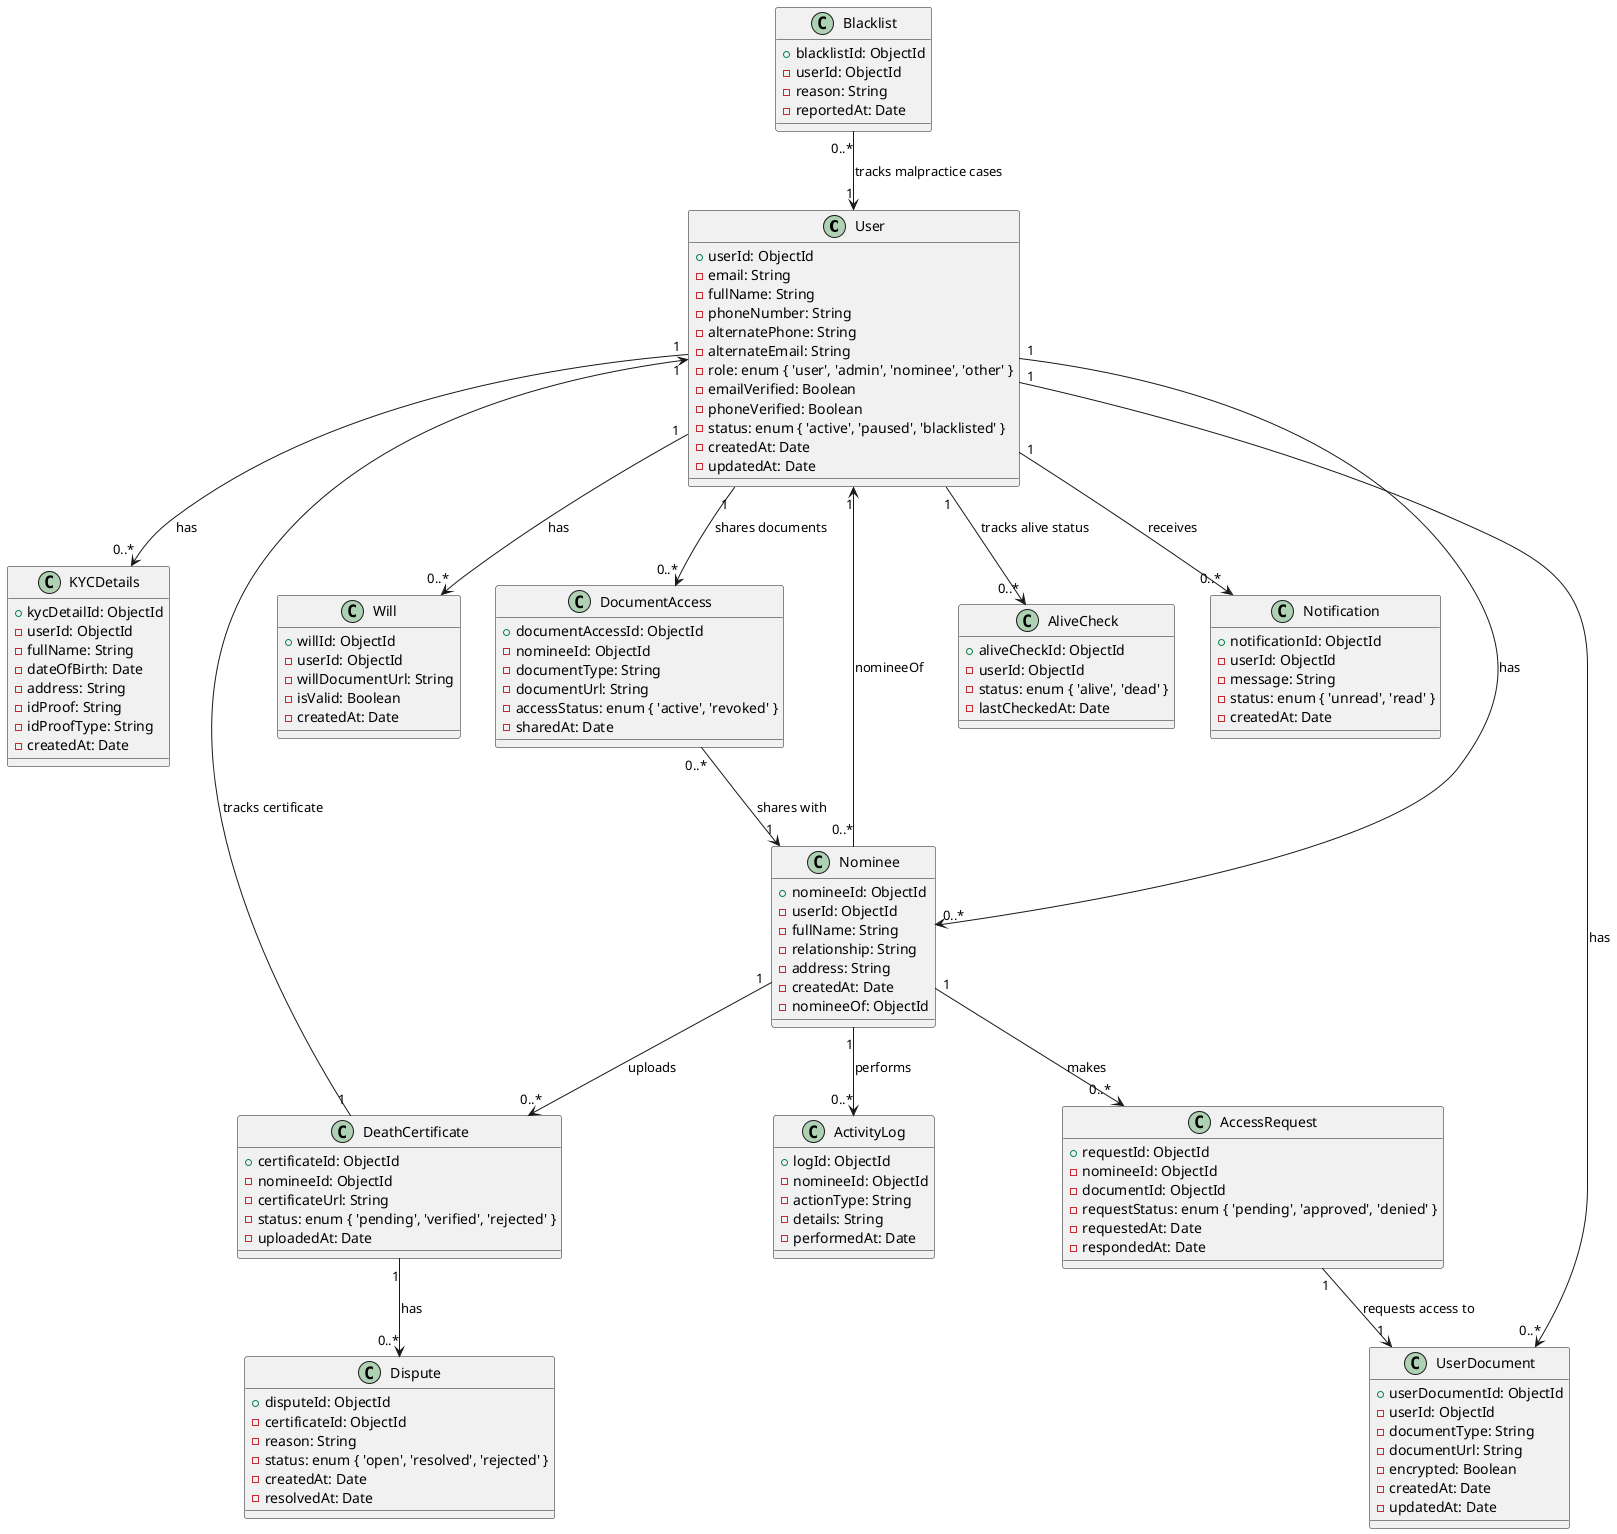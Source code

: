 @startuml
' User class with basic information
class User {
  + userId: ObjectId
  - email: String
  - fullName: String
  - phoneNumber: String
  - alternatePhone: String
  - alternateEmail: String
  - role: enum { 'user', 'admin', 'nominee', 'other' }
  - emailVerified: Boolean
  - phoneVerified: Boolean
  - status: enum { 'active', 'paused', 'blacklisted' }
  - createdAt: Date
  - updatedAt: Date
}

' KYCDetails class
class KYCDetails {
  + kycDetailId: ObjectId
  - userId: ObjectId
  - fullName: String
  - dateOfBirth: Date
  - address: String
  - idProof: String
  - idProofType: String
  - createdAt: Date
}

' Nominee class
class Nominee {
  + nomineeId: ObjectId
  - userId: ObjectId
  - fullName: String
  - relationship: String
  - address: String
  - createdAt: Date
  - nomineeOf: ObjectId
}

' DeathCertificate class
class DeathCertificate {
  + certificateId: ObjectId
  - nomineeId: ObjectId
  - certificateUrl: String
  - status: enum { 'pending', 'verified', 'rejected' }
  - uploadedAt: Date
}

' Will class
class Will {
  + willId: ObjectId
  - userId: ObjectId
  - willDocumentUrl: String
  - isValid: Boolean
  - createdAt: Date
}

' UserDocument class
class UserDocument {
  + userDocumentId: ObjectId
  - userId: ObjectId
  - documentType: String
  - documentUrl: String
  - encrypted: Boolean
  - createdAt: Date
  - updatedAt: Date
}

' DocumentAccess class to manage sharing of documents with Nominee
class DocumentAccess {
  + documentAccessId: ObjectId
  - nomineeId: ObjectId
  - documentType: String
  - documentUrl: String
  - accessStatus: enum { 'active', 'revoked' }
  - sharedAt: Date
}

' Blacklist class to track malpractice
class Blacklist {
  + blacklistId: ObjectId
  - userId: ObjectId
  - reason: String
  - reportedAt: Date
}

' AliveCheck class to track user alive status
class AliveCheck {
  + aliveCheckId: ObjectId
  - userId: ObjectId
  - status: enum { 'alive', 'dead' }
  - lastCheckedAt: Date
}

' AccessRequest class to track document access requests
class AccessRequest {
  + requestId: ObjectId
  - nomineeId: ObjectId
  - documentId: ObjectId
  - requestStatus: enum { 'pending', 'approved', 'denied' }
  - requestedAt: Date
  - respondedAt: Date
}

' Notification class to notify users/nominees
class Notification {
  + notificationId: ObjectId
  - userId: ObjectId
  - message: String
  - status: enum { 'unread', 'read' }
  - createdAt: Date
}

' Dispute class to handle disputes related to death certificates
class Dispute {
  + disputeId: ObjectId
  - certificateId: ObjectId
  - reason: String
  - status: enum { 'open', 'resolved', 'rejected' }
  - createdAt: Date
  - resolvedAt: Date
}

' ActivityLog class to track nominee activities
class ActivityLog {
  + logId: ObjectId
  - nomineeId: ObjectId
  - actionType: String
  - details: String
  - performedAt: Date
}

' Relationships
User "1" --> "0..*" KYCDetails : has
User "1" --> "0..*" Nominee : has
User "1" --> "0..*" UserDocument : has
User "1" --> "0..*" Will : has
User "1" --> "0..*" AliveCheck : tracks alive status
User "1" --> "0..*" DocumentAccess : shares documents
User "1" --> "0..*" Notification : receives
Nominee "1" --> "0..*" DeathCertificate : uploads
Nominee "0..*" --> "1" User : nomineeOf
Nominee "1" --> "0..*" AccessRequest : makes
Nominee "1" --> "0..*" ActivityLog : performs
DeathCertificate "1" --> "1" User : tracks certificate
DeathCertificate "1" --> "0..*" Dispute : has
Blacklist "0..*" --> "1" User : tracks malpractice cases
DocumentAccess "0..*" --> "1" Nominee : shares with
AccessRequest "1" --> "1" UserDocument : requests access to
@enduml
